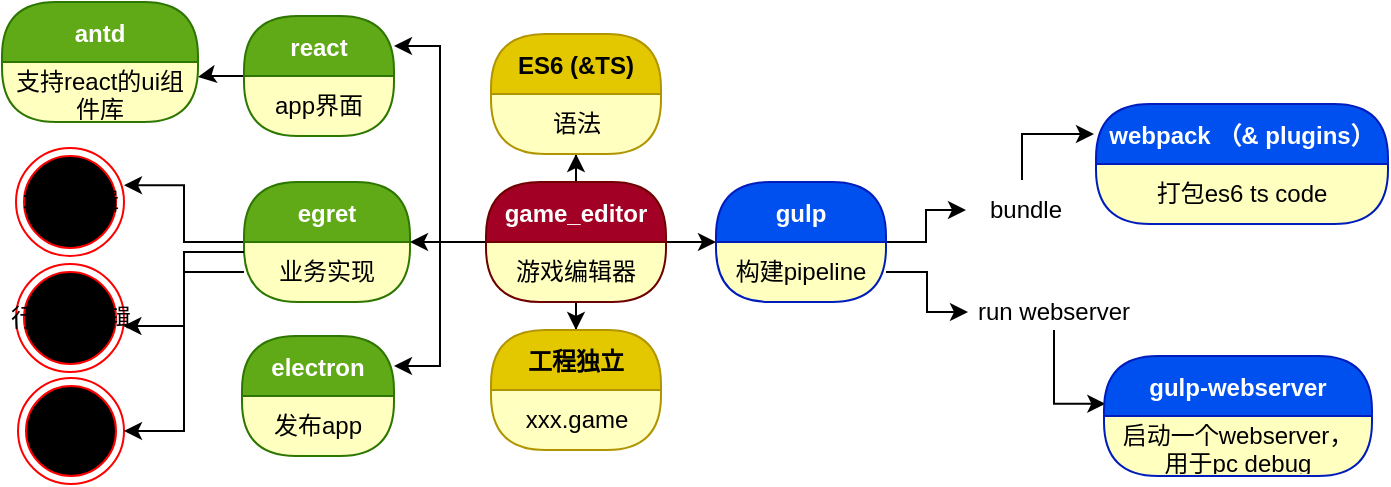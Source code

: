 <mxfile version="20.5.1" type="github">
  <diagram id="RyOypk_LRAsxnf7cehFb" name="第 1 页">
    <mxGraphModel dx="-188" dy="-301" grid="0" gridSize="10" guides="1" tooltips="1" connect="1" arrows="1" fold="1" page="1" pageScale="1" pageWidth="1169" pageHeight="827" math="0" shadow="0">
      <root>
        <mxCell id="0" />
        <mxCell id="1" parent="0" />
        <mxCell id="iCX3cISmmqJYiOSi0hr1-57" style="edgeStyle=orthogonalEdgeStyle;rounded=0;orthogonalLoop=1;jettySize=auto;html=1;entryX=1;entryY=0.25;entryDx=0;entryDy=0;" parent="1" source="iCX3cISmmqJYiOSi0hr1-3" target="iCX3cISmmqJYiOSi0hr1-7" edge="1">
          <mxGeometry relative="1" as="geometry" />
        </mxCell>
        <mxCell id="iCX3cISmmqJYiOSi0hr1-3" value="react" style="swimlane;fontStyle=1;align=center;verticalAlign=middle;childLayout=stackLayout;horizontal=1;startSize=30;horizontalStack=0;resizeParent=0;resizeLast=1;container=0;fontColor=#ffffff;collapsible=0;rounded=1;arcSize=30;strokeColor=#2D7600;fillColor=#60a917;swimlaneFillColor=#ffffc0;dropTarget=0;" parent="1" vertex="1">
          <mxGeometry x="1496" y="1192" width="75" height="60" as="geometry" />
        </mxCell>
        <mxCell id="iCX3cISmmqJYiOSi0hr1-4" value="app界面" style="text;html=1;strokeColor=none;fillColor=none;align=center;verticalAlign=middle;spacingLeft=4;spacingRight=4;whiteSpace=wrap;overflow=hidden;rotatable=0;fontColor=#000000;" parent="iCX3cISmmqJYiOSi0hr1-3" vertex="1">
          <mxGeometry y="30" width="75" height="30" as="geometry" />
        </mxCell>
        <mxCell id="iCX3cISmmqJYiOSi0hr1-6" value="antd" style="swimlane;fontStyle=1;align=center;verticalAlign=middle;childLayout=stackLayout;horizontal=1;startSize=30;horizontalStack=0;resizeParent=0;resizeLast=1;container=0;fontColor=#ffffff;collapsible=0;rounded=1;arcSize=30;strokeColor=#2D7600;fillColor=#60a917;swimlaneFillColor=#ffffc0;dropTarget=0;" parent="1" vertex="1">
          <mxGeometry x="1375" y="1185" width="98" height="60" as="geometry" />
        </mxCell>
        <mxCell id="iCX3cISmmqJYiOSi0hr1-7" value="支持react的ui组件库" style="text;html=1;strokeColor=none;fillColor=none;align=center;verticalAlign=middle;spacingLeft=4;spacingRight=4;whiteSpace=wrap;overflow=hidden;rotatable=0;fontColor=#000000;" parent="iCX3cISmmqJYiOSi0hr1-6" vertex="1">
          <mxGeometry y="30" width="98" height="30" as="geometry" />
        </mxCell>
        <mxCell id="iCX3cISmmqJYiOSi0hr1-55" style="edgeStyle=orthogonalEdgeStyle;rounded=0;orthogonalLoop=1;jettySize=auto;html=1;entryX=1;entryY=0.345;entryDx=0;entryDy=0;entryPerimeter=0;" parent="1" source="iCX3cISmmqJYiOSi0hr1-9" target="iCX3cISmmqJYiOSi0hr1-53" edge="1">
          <mxGeometry relative="1" as="geometry" />
        </mxCell>
        <mxCell id="iCX3cISmmqJYiOSi0hr1-9" value="egret" style="swimlane;fontStyle=1;align=center;verticalAlign=middle;childLayout=stackLayout;horizontal=1;startSize=30;horizontalStack=0;resizeParent=0;resizeLast=1;container=0;fontColor=#ffffff;collapsible=0;rounded=1;arcSize=30;strokeColor=#2D7600;fillColor=#60a917;swimlaneFillColor=#ffffc0;dropTarget=0;" parent="1" vertex="1">
          <mxGeometry x="1496" y="1275" width="83" height="60" as="geometry" />
        </mxCell>
        <mxCell id="iCX3cISmmqJYiOSi0hr1-10" value="业务实现" style="text;html=1;strokeColor=none;fillColor=none;align=center;verticalAlign=middle;spacingLeft=4;spacingRight=4;whiteSpace=wrap;overflow=hidden;rotatable=0;fontColor=#000000;" parent="iCX3cISmmqJYiOSi0hr1-9" vertex="1">
          <mxGeometry y="30" width="83" height="30" as="geometry" />
        </mxCell>
        <mxCell id="iCX3cISmmqJYiOSi0hr1-12" value="Subtitle" style="text;html=1;strokeColor=none;fillColor=none;align=center;verticalAlign=middle;spacingLeft=4;spacingRight=4;whiteSpace=wrap;overflow=hidden;rotatable=0;fontColor=#000000;" parent="iCX3cISmmqJYiOSi0hr1-9" vertex="1">
          <mxGeometry y="60" width="83" as="geometry" />
        </mxCell>
        <mxCell id="iCX3cISmmqJYiOSi0hr1-13" value="webpack （&amp; plugins）" style="swimlane;fontStyle=1;align=center;verticalAlign=middle;childLayout=stackLayout;horizontal=1;startSize=30;horizontalStack=0;resizeParent=0;resizeLast=1;container=0;fontColor=#ffffff;collapsible=0;rounded=1;arcSize=30;strokeColor=#001DBC;fillColor=#0050ef;swimlaneFillColor=#ffffc0;dropTarget=0;" parent="1" vertex="1">
          <mxGeometry x="1922" y="1236" width="146" height="60" as="geometry" />
        </mxCell>
        <mxCell id="yfJCY1lUy-ADghGYg0gO-5" value="打包es6 ts code" style="text;html=1;strokeColor=none;fillColor=none;align=center;verticalAlign=middle;spacingLeft=4;spacingRight=4;whiteSpace=wrap;overflow=hidden;rotatable=0;fontColor=#000000;" vertex="1" parent="iCX3cISmmqJYiOSi0hr1-13">
          <mxGeometry y="30" width="146" as="geometry" />
        </mxCell>
        <mxCell id="iCX3cISmmqJYiOSi0hr1-15" value="打包es6 ts code" style="text;html=1;strokeColor=none;fillColor=none;align=center;verticalAlign=middle;spacingLeft=4;spacingRight=4;whiteSpace=wrap;overflow=hidden;rotatable=0;fontColor=#000000;" parent="iCX3cISmmqJYiOSi0hr1-13" vertex="1">
          <mxGeometry y="30" width="146" height="30" as="geometry" />
        </mxCell>
        <mxCell id="iCX3cISmmqJYiOSi0hr1-36" style="edgeStyle=orthogonalEdgeStyle;rounded=0;orthogonalLoop=1;jettySize=auto;html=1;entryX=0;entryY=0.5;entryDx=0;entryDy=0;" parent="1" source="iCX3cISmmqJYiOSi0hr1-22" target="iCX3cISmmqJYiOSi0hr1-35" edge="1">
          <mxGeometry relative="1" as="geometry" />
        </mxCell>
        <mxCell id="iCX3cISmmqJYiOSi0hr1-22" value="gulp" style="swimlane;fontStyle=1;align=center;verticalAlign=middle;childLayout=stackLayout;horizontal=1;startSize=30;horizontalStack=0;resizeParent=0;resizeLast=1;container=0;fontColor=#ffffff;collapsible=0;rounded=1;arcSize=30;strokeColor=#001DBC;fillColor=#0050ef;swimlaneFillColor=#ffffc0;dropTarget=0;" parent="1" vertex="1">
          <mxGeometry x="1732" y="1275" width="85" height="60" as="geometry" />
        </mxCell>
        <mxCell id="iCX3cISmmqJYiOSi0hr1-23" value="构建pipeline" style="text;html=1;strokeColor=none;fillColor=none;align=center;verticalAlign=middle;spacingLeft=4;spacingRight=4;whiteSpace=wrap;overflow=hidden;rotatable=0;fontColor=#000000;" parent="iCX3cISmmqJYiOSi0hr1-22" vertex="1">
          <mxGeometry y="30" width="85" height="30" as="geometry" />
        </mxCell>
        <mxCell id="iCX3cISmmqJYiOSi0hr1-62" style="edgeStyle=orthogonalEdgeStyle;rounded=0;orthogonalLoop=1;jettySize=auto;html=1;entryX=1;entryY=0.25;entryDx=0;entryDy=0;" parent="1" source="iCX3cISmmqJYiOSi0hr1-25" target="iCX3cISmmqJYiOSi0hr1-3" edge="1">
          <mxGeometry relative="1" as="geometry" />
        </mxCell>
        <mxCell id="iCX3cISmmqJYiOSi0hr1-63" style="edgeStyle=orthogonalEdgeStyle;rounded=0;orthogonalLoop=1;jettySize=auto;html=1;entryX=1;entryY=0;entryDx=0;entryDy=0;" parent="1" source="iCX3cISmmqJYiOSi0hr1-25" target="iCX3cISmmqJYiOSi0hr1-10" edge="1">
          <mxGeometry relative="1" as="geometry">
            <Array as="points">
              <mxPoint x="1674" y="1305" />
              <mxPoint x="1674" y="1305" />
            </Array>
          </mxGeometry>
        </mxCell>
        <mxCell id="iCX3cISmmqJYiOSi0hr1-64" style="edgeStyle=orthogonalEdgeStyle;rounded=0;orthogonalLoop=1;jettySize=auto;html=1;entryX=1;entryY=0.25;entryDx=0;entryDy=0;" parent="1" source="iCX3cISmmqJYiOSi0hr1-25" target="iCX3cISmmqJYiOSi0hr1-44" edge="1">
          <mxGeometry relative="1" as="geometry" />
        </mxCell>
        <mxCell id="yfJCY1lUy-ADghGYg0gO-4" style="edgeStyle=orthogonalEdgeStyle;rounded=0;orthogonalLoop=1;jettySize=auto;html=1;" edge="1" parent="1" source="iCX3cISmmqJYiOSi0hr1-25" target="iCX3cISmmqJYiOSi0hr1-22">
          <mxGeometry relative="1" as="geometry" />
        </mxCell>
        <mxCell id="yfJCY1lUy-ADghGYg0gO-9" style="edgeStyle=orthogonalEdgeStyle;rounded=0;orthogonalLoop=1;jettySize=auto;html=1;entryX=0.5;entryY=1;entryDx=0;entryDy=0;" edge="1" parent="1" source="iCX3cISmmqJYiOSi0hr1-25" target="yfJCY1lUy-ADghGYg0gO-7">
          <mxGeometry relative="1" as="geometry" />
        </mxCell>
        <mxCell id="yfJCY1lUy-ADghGYg0gO-12" style="edgeStyle=orthogonalEdgeStyle;rounded=0;orthogonalLoop=1;jettySize=auto;html=1;entryX=0.5;entryY=0;entryDx=0;entryDy=0;" edge="1" parent="1" source="iCX3cISmmqJYiOSi0hr1-25" target="yfJCY1lUy-ADghGYg0gO-10">
          <mxGeometry relative="1" as="geometry" />
        </mxCell>
        <mxCell id="iCX3cISmmqJYiOSi0hr1-25" value="game_editor" style="swimlane;fontStyle=1;align=center;verticalAlign=middle;childLayout=stackLayout;horizontal=1;startSize=30;horizontalStack=0;resizeParent=0;resizeLast=1;container=0;fontColor=#ffffff;collapsible=0;rounded=1;arcSize=30;strokeColor=#6F0000;fillColor=#a20025;swimlaneFillColor=#ffffc0;dropTarget=0;" parent="1" vertex="1">
          <mxGeometry x="1617" y="1275" width="90" height="60" as="geometry" />
        </mxCell>
        <mxCell id="iCX3cISmmqJYiOSi0hr1-26" value="游戏编辑器" style="text;html=1;strokeColor=none;fillColor=none;align=center;verticalAlign=middle;spacingLeft=4;spacingRight=4;whiteSpace=wrap;overflow=hidden;rotatable=0;fontColor=#000000;" parent="iCX3cISmmqJYiOSi0hr1-25" vertex="1">
          <mxGeometry y="30" width="90" height="30" as="geometry" />
        </mxCell>
        <mxCell id="iCX3cISmmqJYiOSi0hr1-47" value="发布app" style="text;html=1;strokeColor=none;fillColor=none;align=center;verticalAlign=middle;spacingLeft=4;spacingRight=4;whiteSpace=wrap;overflow=hidden;rotatable=0;fontColor=#000000;" parent="iCX3cISmmqJYiOSi0hr1-25" vertex="1">
          <mxGeometry y="60" width="90" as="geometry" />
        </mxCell>
        <mxCell id="iCX3cISmmqJYiOSi0hr1-66" style="edgeStyle=orthogonalEdgeStyle;rounded=0;orthogonalLoop=1;jettySize=auto;html=1;entryX=0;entryY=0.25;entryDx=0;entryDy=0;" parent="1" edge="1">
          <mxGeometry relative="1" as="geometry">
            <Array as="points">
              <mxPoint x="1885" y="1251" />
            </Array>
            <mxPoint x="1885.0" y="1274" as="sourcePoint" />
            <mxPoint x="1921" y="1251" as="targetPoint" />
          </mxGeometry>
        </mxCell>
        <mxCell id="iCX3cISmmqJYiOSi0hr1-35" value="bundle" style="text;html=1;strokeColor=none;fillColor=none;align=center;verticalAlign=middle;whiteSpace=wrap;rounded=0;" parent="1" vertex="1">
          <mxGeometry x="1857" y="1274" width="60" height="30" as="geometry" />
        </mxCell>
        <mxCell id="iCX3cISmmqJYiOSi0hr1-65" style="edgeStyle=orthogonalEdgeStyle;rounded=0;orthogonalLoop=1;jettySize=auto;html=1;entryX=0.005;entryY=0.398;entryDx=0;entryDy=0;entryPerimeter=0;exitX=0.5;exitY=1;exitDx=0;exitDy=0;" parent="1" source="iCX3cISmmqJYiOSi0hr1-38" target="iCX3cISmmqJYiOSi0hr1-39" edge="1">
          <mxGeometry relative="1" as="geometry">
            <Array as="points">
              <mxPoint x="1901" y="1386" />
            </Array>
          </mxGeometry>
        </mxCell>
        <mxCell id="iCX3cISmmqJYiOSi0hr1-38" value="run webserver" style="text;html=1;strokeColor=none;fillColor=none;align=center;verticalAlign=middle;whiteSpace=wrap;rounded=0;" parent="1" vertex="1">
          <mxGeometry x="1858" y="1331" width="86" height="18" as="geometry" />
        </mxCell>
        <mxCell id="iCX3cISmmqJYiOSi0hr1-39" value="gulp-webserver" style="swimlane;fontStyle=1;align=center;verticalAlign=middle;childLayout=stackLayout;horizontal=1;startSize=30;horizontalStack=0;resizeParent=0;resizeLast=1;container=0;fontColor=#ffffff;collapsible=0;rounded=1;arcSize=30;strokeColor=#001DBC;fillColor=#0050ef;swimlaneFillColor=#ffffc0;dropTarget=0;" parent="1" vertex="1">
          <mxGeometry x="1926" y="1362" width="134" height="60" as="geometry" />
        </mxCell>
        <mxCell id="iCX3cISmmqJYiOSi0hr1-40" value="启动一个webserver，用于pc debug" style="text;html=1;strokeColor=none;fillColor=none;align=center;verticalAlign=middle;spacingLeft=4;spacingRight=4;whiteSpace=wrap;overflow=hidden;rotatable=0;fontColor=#000000;" parent="iCX3cISmmqJYiOSi0hr1-39" vertex="1">
          <mxGeometry y="30" width="134" height="30" as="geometry" />
        </mxCell>
        <mxCell id="iCX3cISmmqJYiOSi0hr1-43" style="edgeStyle=orthogonalEdgeStyle;rounded=0;orthogonalLoop=1;jettySize=auto;html=1;entryX=0;entryY=0.5;entryDx=0;entryDy=0;" parent="1" source="iCX3cISmmqJYiOSi0hr1-23" target="iCX3cISmmqJYiOSi0hr1-38" edge="1">
          <mxGeometry relative="1" as="geometry" />
        </mxCell>
        <mxCell id="iCX3cISmmqJYiOSi0hr1-44" value="electron" style="swimlane;fontStyle=1;align=center;verticalAlign=middle;childLayout=stackLayout;horizontal=1;startSize=30;horizontalStack=0;resizeParent=0;resizeLast=1;container=0;fontColor=#ffffff;collapsible=0;rounded=1;arcSize=30;strokeColor=#2D7600;fillColor=#60a917;swimlaneFillColor=#ffffc0;dropTarget=0;" parent="1" vertex="1">
          <mxGeometry x="1495" y="1352" width="76" height="60" as="geometry" />
        </mxCell>
        <mxCell id="iCX3cISmmqJYiOSi0hr1-45" value="发布app" style="text;html=1;strokeColor=none;fillColor=none;align=center;verticalAlign=middle;spacingLeft=4;spacingRight=4;whiteSpace=wrap;overflow=hidden;rotatable=0;fontColor=#000000;" parent="iCX3cISmmqJYiOSi0hr1-44" vertex="1">
          <mxGeometry y="30" width="76" height="30" as="geometry" />
        </mxCell>
        <mxCell id="iCX3cISmmqJYiOSi0hr1-53" value="地图编辑" style="ellipse;html=1;shape=endState;fillColor=#000000;strokeColor=#ff0000;" parent="1" vertex="1">
          <mxGeometry x="1382" y="1258" width="54" height="54" as="geometry" />
        </mxCell>
        <mxCell id="iCX3cISmmqJYiOSi0hr1-54" value="行为树编辑" style="ellipse;html=1;shape=endState;fillColor=#000000;strokeColor=#ff0000;" parent="1" vertex="1">
          <mxGeometry x="1382" y="1316" width="54" height="54" as="geometry" />
        </mxCell>
        <mxCell id="iCX3cISmmqJYiOSi0hr1-56" style="edgeStyle=orthogonalEdgeStyle;rounded=0;orthogonalLoop=1;jettySize=auto;html=1;" parent="1" source="iCX3cISmmqJYiOSi0hr1-10" target="iCX3cISmmqJYiOSi0hr1-54" edge="1">
          <mxGeometry relative="1" as="geometry">
            <Array as="points">
              <mxPoint x="1466" y="1310" />
              <mxPoint x="1466" y="1347" />
            </Array>
          </mxGeometry>
        </mxCell>
        <mxCell id="yfJCY1lUy-ADghGYg0gO-1" value="other..." style="ellipse;html=1;shape=endState;fillColor=#000000;strokeColor=#ff0000;" vertex="1" parent="1">
          <mxGeometry x="1383" y="1373" width="53" height="53" as="geometry" />
        </mxCell>
        <mxCell id="yfJCY1lUy-ADghGYg0gO-3" style="edgeStyle=orthogonalEdgeStyle;rounded=0;orthogonalLoop=1;jettySize=auto;html=1;exitX=0;exitY=0.5;exitDx=0;exitDy=0;entryX=1;entryY=0.5;entryDx=0;entryDy=0;" edge="1" parent="1" source="iCX3cISmmqJYiOSi0hr1-10" target="yfJCY1lUy-ADghGYg0gO-1">
          <mxGeometry relative="1" as="geometry" />
        </mxCell>
        <mxCell id="yfJCY1lUy-ADghGYg0gO-6" value="ES6 (&amp;TS)" style="swimlane;fontStyle=1;align=center;verticalAlign=middle;childLayout=stackLayout;horizontal=1;startSize=30;horizontalStack=0;resizeParent=0;resizeLast=1;container=0;fontColor=#000000;collapsible=0;rounded=1;arcSize=30;strokeColor=#B09500;fillColor=#e3c800;swimlaneFillColor=#ffffc0;dropTarget=0;" vertex="1" parent="1">
          <mxGeometry x="1619.5" y="1201" width="85" height="60" as="geometry" />
        </mxCell>
        <mxCell id="yfJCY1lUy-ADghGYg0gO-7" value="语法" style="text;html=1;strokeColor=none;fillColor=none;align=center;verticalAlign=middle;spacingLeft=4;spacingRight=4;whiteSpace=wrap;overflow=hidden;rotatable=0;fontColor=#000000;" vertex="1" parent="yfJCY1lUy-ADghGYg0gO-6">
          <mxGeometry y="30" width="85" height="30" as="geometry" />
        </mxCell>
        <mxCell id="yfJCY1lUy-ADghGYg0gO-10" value="工程独立" style="swimlane;fontStyle=1;align=center;verticalAlign=middle;childLayout=stackLayout;horizontal=1;startSize=30;horizontalStack=0;resizeParent=0;resizeLast=1;container=0;fontColor=#000000;collapsible=0;rounded=1;arcSize=30;strokeColor=#B09500;fillColor=#e3c800;swimlaneFillColor=#ffffc0;dropTarget=0;" vertex="1" parent="1">
          <mxGeometry x="1619.5" y="1349" width="85" height="60" as="geometry" />
        </mxCell>
        <mxCell id="yfJCY1lUy-ADghGYg0gO-11" value="xxx.game" style="text;html=1;strokeColor=none;fillColor=none;align=center;verticalAlign=middle;spacingLeft=4;spacingRight=4;whiteSpace=wrap;overflow=hidden;rotatable=0;fontColor=#000000;" vertex="1" parent="yfJCY1lUy-ADghGYg0gO-10">
          <mxGeometry y="30" width="85" height="30" as="geometry" />
        </mxCell>
      </root>
    </mxGraphModel>
  </diagram>
</mxfile>

